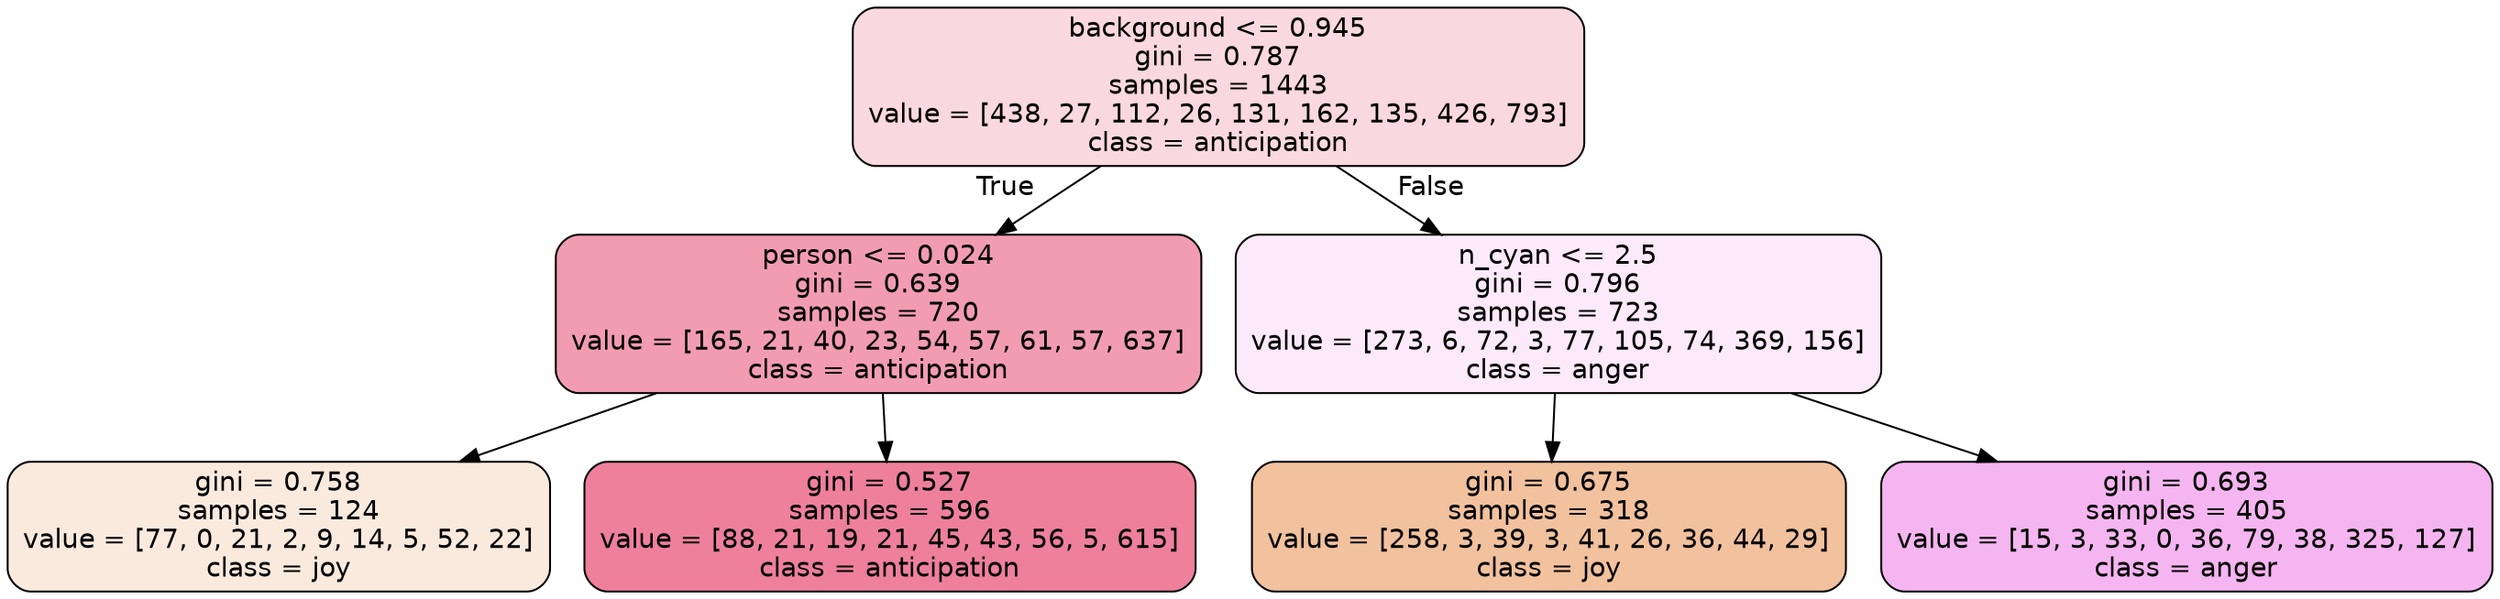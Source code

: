 digraph Tree {
node [shape=box, style="filled, rounded", color="black", fontname=helvetica] ;
edge [fontname=helvetica] ;
0 [label="background <= 0.945\ngini = 0.787\nsamples = 1443\nvalue = [438, 27, 112, 26, 131, 162, 135, 426, 793]\nclass = anticipation", fillcolor="#e5396432"] ;
1 [label="person <= 0.024\ngini = 0.639\nsamples = 720\nvalue = [165, 21, 40, 23, 54, 57, 61, 57, 637]\nclass = anticipation", fillcolor="#e539647f"] ;
0 -> 1 [labeldistance=2.5, labelangle=45, headlabel="True"] ;
2 [label="gini = 0.758\nsamples = 124\nvalue = [77, 0, 21, 2, 9, 14, 5, 52, 22]\nclass = joy", fillcolor="#e581392a"] ;
1 -> 2 ;
3 [label="gini = 0.527\nsamples = 596\nvalue = [88, 21, 19, 21, 45, 43, 56, 5, 615]\nclass = anticipation", fillcolor="#e53964a3"] ;
1 -> 3 ;
4 [label="n_cyan <= 2.5\ngini = 0.796\nsamples = 723\nvalue = [273, 6, 72, 3, 77, 105, 74, 369, 156]\nclass = anger", fillcolor="#e539d71c"] ;
0 -> 4 [labeldistance=2.5, labelangle=-45, headlabel="False"] ;
5 [label="gini = 0.675\nsamples = 318\nvalue = [258, 3, 39, 3, 41, 26, 36, 44, 29]\nclass = joy", fillcolor="#e581397d"] ;
4 -> 5 ;
6 [label="gini = 0.693\nsamples = 405\nvalue = [15, 3, 33, 0, 36, 79, 38, 325, 127]\nclass = anger", fillcolor="#e539d75f"] ;
4 -> 6 ;
}